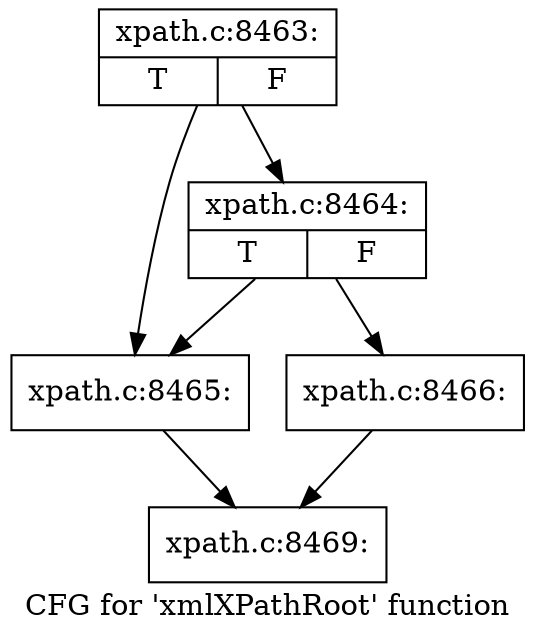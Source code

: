 digraph "CFG for 'xmlXPathRoot' function" {
	label="CFG for 'xmlXPathRoot' function";

	Node0x4a0cb20 [shape=record,label="{xpath.c:8463:|{<s0>T|<s1>F}}"];
	Node0x4a0cb20 -> Node0x4a0ca70;
	Node0x4a0cb20 -> Node0x4a0cca0;
	Node0x4a0cca0 [shape=record,label="{xpath.c:8464:|{<s0>T|<s1>F}}"];
	Node0x4a0cca0 -> Node0x4a0ca70;
	Node0x4a0cca0 -> Node0x4a0cac0;
	Node0x4a0ca70 [shape=record,label="{xpath.c:8465:}"];
	Node0x4a0ca70 -> Node0x4a09600;
	Node0x4a0cac0 [shape=record,label="{xpath.c:8466:}"];
	Node0x4a0cac0 -> Node0x4a09600;
	Node0x4a09600 [shape=record,label="{xpath.c:8469:}"];
}

